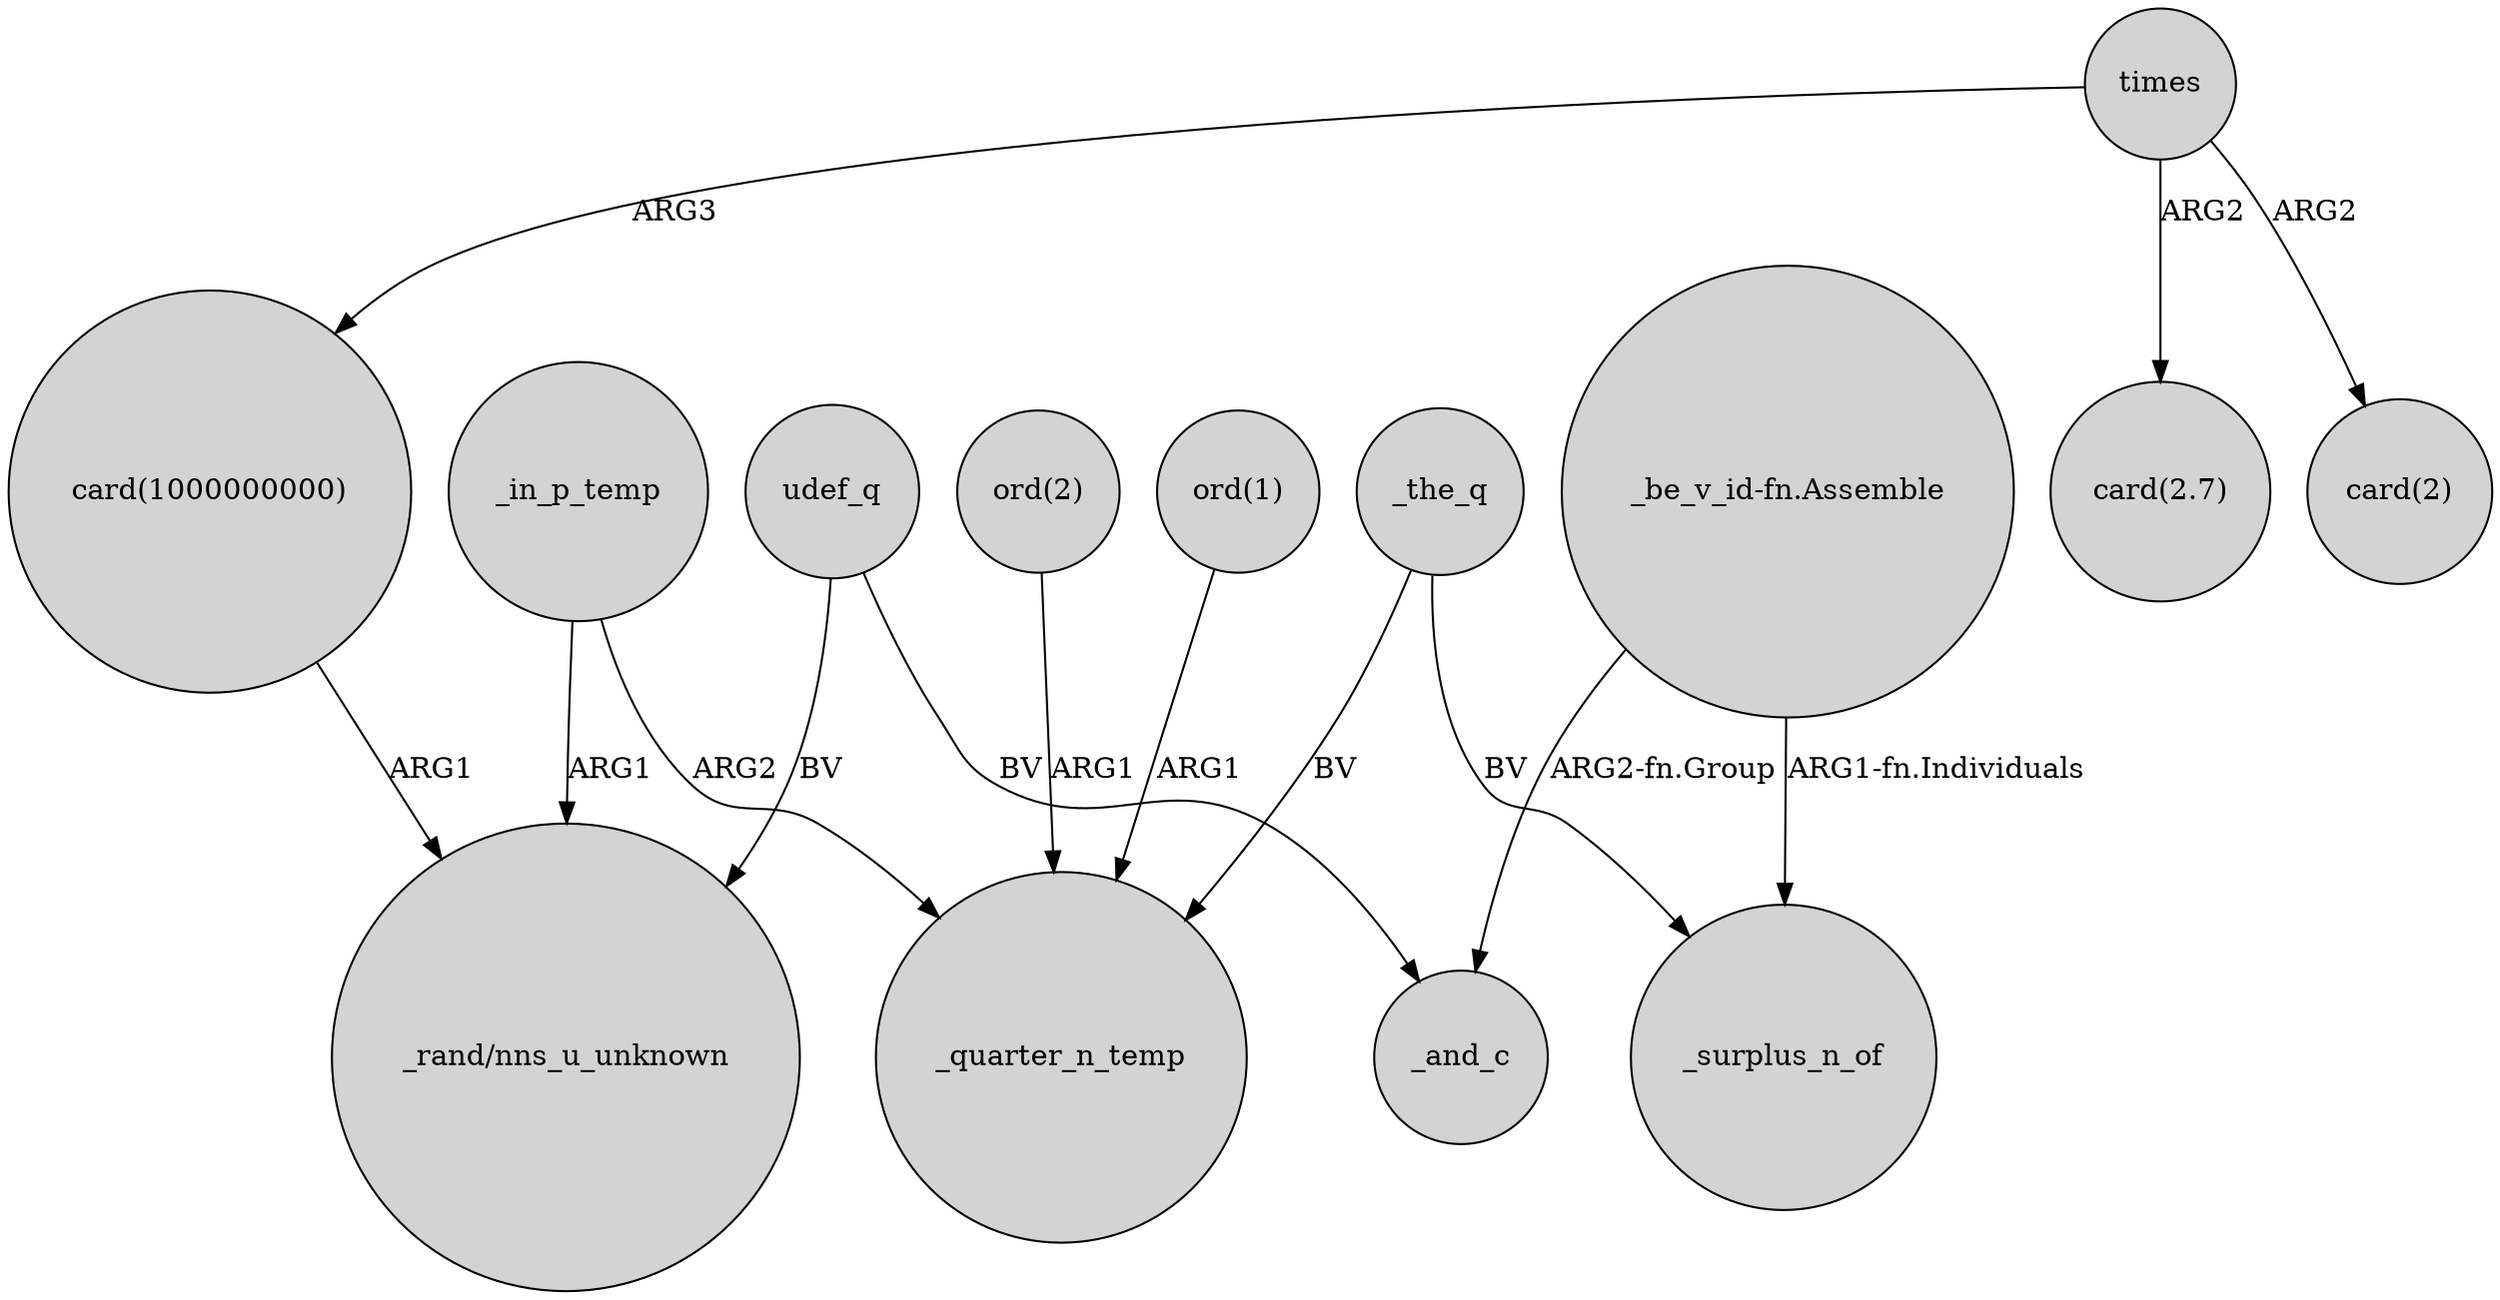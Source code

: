 digraph {
	node [shape=circle style=filled]
	"card(1000000000)" -> "_rand/nns_u_unknown" [label=ARG1]
	"ord(2)" -> _quarter_n_temp [label=ARG1]
	_in_p_temp -> _quarter_n_temp [label=ARG2]
	_in_p_temp -> "_rand/nns_u_unknown" [label=ARG1]
	udef_q -> _and_c [label=BV]
	"_be_v_id-fn.Assemble" -> _and_c [label="ARG2-fn.Group"]
	times -> "card(1000000000)" [label=ARG3]
	"ord(1)" -> _quarter_n_temp [label=ARG1]
	"_be_v_id-fn.Assemble" -> _surplus_n_of [label="ARG1-fn.Individuals"]
	times -> "card(2.7)" [label=ARG2]
	_the_q -> _surplus_n_of [label=BV]
	udef_q -> "_rand/nns_u_unknown" [label=BV]
	_the_q -> _quarter_n_temp [label=BV]
	times -> "card(2)" [label=ARG2]
}
